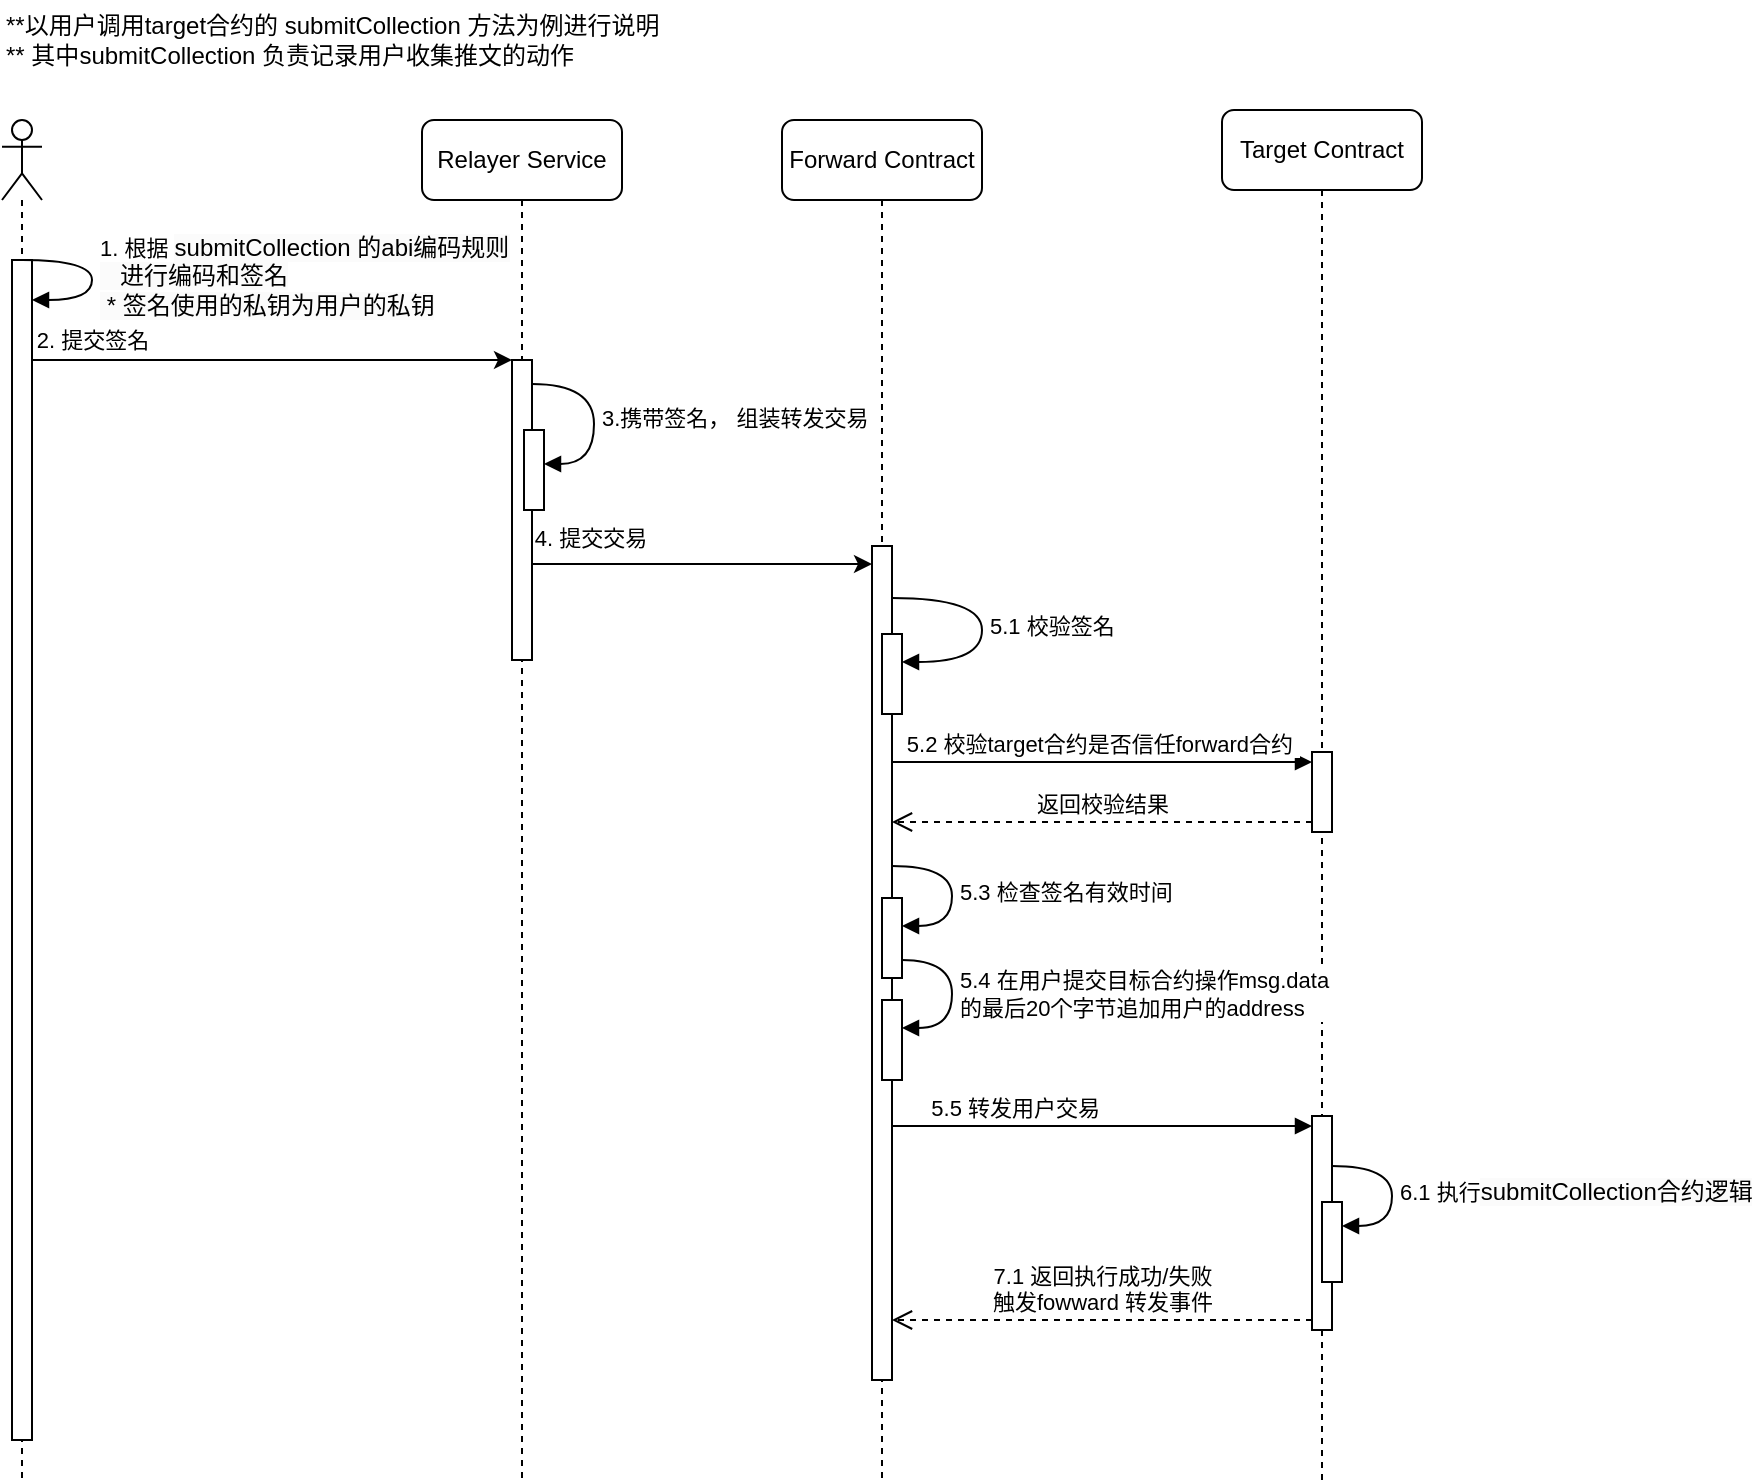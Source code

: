 <mxfile version="24.7.17">
  <diagram name="Page-1" id="yQ9fxOO5IPVubWVHuG_N">
    <mxGraphModel dx="945" dy="533" grid="1" gridSize="10" guides="1" tooltips="1" connect="1" arrows="1" fold="1" page="1" pageScale="1" pageWidth="827" pageHeight="1169" math="0" shadow="0">
      <root>
        <mxCell id="0" />
        <mxCell id="1" parent="0" />
        <mxCell id="DrifgTEAB7CmJWWqjpeK-1" value="Target Contract" style="shape=umlLifeline;perimeter=lifelinePerimeter;whiteSpace=wrap;html=1;container=1;dropTarget=0;collapsible=0;recursiveResize=0;outlineConnect=0;portConstraint=eastwest;newEdgeStyle={&quot;curved&quot;:0,&quot;rounded&quot;:0};rounded=1;" vertex="1" parent="1">
          <mxGeometry x="690" y="75" width="100" height="685" as="geometry" />
        </mxCell>
        <mxCell id="DrifgTEAB7CmJWWqjpeK-36" value="" style="html=1;points=[[0,0,0,0,5],[0,1,0,0,-5],[1,0,0,0,5],[1,1,0,0,-5]];perimeter=orthogonalPerimeter;outlineConnect=0;targetShapes=umlLifeline;portConstraint=eastwest;newEdgeStyle={&quot;curved&quot;:0,&quot;rounded&quot;:0};" vertex="1" parent="DrifgTEAB7CmJWWqjpeK-1">
          <mxGeometry x="45" y="321" width="10" height="40" as="geometry" />
        </mxCell>
        <mxCell id="DrifgTEAB7CmJWWqjpeK-47" value="" style="html=1;points=[[0,0,0,0,5],[0,1,0,0,-5],[1,0,0,0,5],[1,1,0,0,-5]];perimeter=orthogonalPerimeter;outlineConnect=0;targetShapes=umlLifeline;portConstraint=eastwest;newEdgeStyle={&quot;curved&quot;:0,&quot;rounded&quot;:0};" vertex="1" parent="DrifgTEAB7CmJWWqjpeK-1">
          <mxGeometry x="45" y="503" width="10" height="107" as="geometry" />
        </mxCell>
        <mxCell id="DrifgTEAB7CmJWWqjpeK-51" value="" style="html=1;points=[[0,0,0,0,5],[0,1,0,0,-5],[1,0,0,0,5],[1,1,0,0,-5]];perimeter=orthogonalPerimeter;outlineConnect=0;targetShapes=umlLifeline;portConstraint=eastwest;newEdgeStyle={&quot;curved&quot;:0,&quot;rounded&quot;:0};" vertex="1" parent="DrifgTEAB7CmJWWqjpeK-1">
          <mxGeometry x="50" y="546" width="10" height="40" as="geometry" />
        </mxCell>
        <mxCell id="DrifgTEAB7CmJWWqjpeK-52" value="6.1 执行&lt;span style=&quot;font-size: 12px; background-color: rgb(251, 251, 251);&quot;&gt;submitCollection合约逻辑&lt;/span&gt;" style="html=1;align=left;spacingLeft=2;endArrow=block;rounded=0;edgeStyle=orthogonalEdgeStyle;curved=1;rounded=0;" edge="1" parent="DrifgTEAB7CmJWWqjpeK-1">
          <mxGeometry relative="1" as="geometry">
            <mxPoint x="55" y="528" as="sourcePoint" />
            <Array as="points">
              <mxPoint x="85" y="558" />
            </Array>
            <mxPoint x="60" y="558" as="targetPoint" />
          </mxGeometry>
        </mxCell>
        <mxCell id="DrifgTEAB7CmJWWqjpeK-2" value="" style="shape=umlLifeline;perimeter=lifelinePerimeter;whiteSpace=wrap;html=1;container=1;dropTarget=0;collapsible=0;recursiveResize=0;outlineConnect=0;portConstraint=eastwest;newEdgeStyle={&quot;curved&quot;:0,&quot;rounded&quot;:0};participant=umlActor;" vertex="1" parent="1">
          <mxGeometry x="80" y="80" width="20" height="680" as="geometry" />
        </mxCell>
        <mxCell id="DrifgTEAB7CmJWWqjpeK-16" value="" style="html=1;points=[[0,0,0,0,5],[0,1,0,0,-5],[1,0,0,0,5],[1,1,0,0,-5]];perimeter=orthogonalPerimeter;outlineConnect=0;targetShapes=umlLifeline;portConstraint=eastwest;newEdgeStyle={&quot;curved&quot;:0,&quot;rounded&quot;:0};" vertex="1" parent="DrifgTEAB7CmJWWqjpeK-2">
          <mxGeometry x="5" y="70" width="10" height="590" as="geometry" />
        </mxCell>
        <mxCell id="DrifgTEAB7CmJWWqjpeK-17" value="&lt;span style=&quot;text-align: center;&quot;&gt;1. 根据&amp;nbsp;&lt;/span&gt;&lt;span style=&quot;font-size: 12px; background-color: rgb(251, 251, 251);&quot;&gt;submitCollection 的abi编码规则&lt;/span&gt;&lt;div&gt;&lt;span style=&quot;font-size: 12px; background-color: rgb(251, 251, 251);&quot;&gt;&amp;nbsp; &amp;nbsp;进行编码和签名&lt;/span&gt;&lt;div&gt;&lt;span style=&quot;font-size: 12px; background-color: rgb(251, 251, 251);&quot;&gt;&amp;nbsp;* 签名使用的私钥为用户的私钥&lt;/span&gt;&lt;/div&gt;&lt;/div&gt;" style="html=1;align=left;spacingLeft=2;endArrow=block;rounded=0;edgeStyle=orthogonalEdgeStyle;curved=1;rounded=0;" edge="1" target="DrifgTEAB7CmJWWqjpeK-16" parent="DrifgTEAB7CmJWWqjpeK-2" source="DrifgTEAB7CmJWWqjpeK-2">
          <mxGeometry relative="1" as="geometry">
            <mxPoint x="40" y="60" as="sourcePoint" />
            <Array as="points">
              <mxPoint x="45" y="70" />
              <mxPoint x="45" y="90" />
            </Array>
          </mxGeometry>
        </mxCell>
        <mxCell id="DrifgTEAB7CmJWWqjpeK-3" value="Relayer Service" style="shape=umlLifeline;perimeter=lifelinePerimeter;whiteSpace=wrap;html=1;container=1;dropTarget=0;collapsible=0;recursiveResize=0;outlineConnect=0;portConstraint=eastwest;newEdgeStyle={&quot;curved&quot;:0,&quot;rounded&quot;:0};rounded=1;" vertex="1" parent="1">
          <mxGeometry x="290" y="80" width="100" height="680" as="geometry" />
        </mxCell>
        <mxCell id="DrifgTEAB7CmJWWqjpeK-7" value="" style="html=1;points=[[0,0,0,0,5],[0,1,0,0,-5],[1,0,0,0,5],[1,1,0,0,-5]];perimeter=orthogonalPerimeter;outlineConnect=0;targetShapes=umlLifeline;portConstraint=eastwest;newEdgeStyle={&quot;curved&quot;:0,&quot;rounded&quot;:0};" vertex="1" parent="DrifgTEAB7CmJWWqjpeK-3">
          <mxGeometry x="45" y="120" width="10" height="150" as="geometry" />
        </mxCell>
        <mxCell id="DrifgTEAB7CmJWWqjpeK-20" value="" style="html=1;points=[[0,0,0,0,5],[0,1,0,0,-5],[1,0,0,0,5],[1,1,0,0,-5]];perimeter=orthogonalPerimeter;outlineConnect=0;targetShapes=umlLifeline;portConstraint=eastwest;newEdgeStyle={&quot;curved&quot;:0,&quot;rounded&quot;:0};" vertex="1" parent="DrifgTEAB7CmJWWqjpeK-3">
          <mxGeometry x="51" y="155" width="10" height="40" as="geometry" />
        </mxCell>
        <mxCell id="DrifgTEAB7CmJWWqjpeK-21" value="3.携带签名， 组装转发交易" style="html=1;align=left;spacingLeft=2;endArrow=block;rounded=0;edgeStyle=orthogonalEdgeStyle;curved=1;rounded=0;strokeColor=default;" edge="1" parent="DrifgTEAB7CmJWWqjpeK-3">
          <mxGeometry relative="1" as="geometry">
            <mxPoint x="55" y="132" as="sourcePoint" />
            <Array as="points">
              <mxPoint x="86" y="132" />
              <mxPoint x="86" y="172" />
            </Array>
            <mxPoint x="61" y="172" as="targetPoint" />
          </mxGeometry>
        </mxCell>
        <mxCell id="DrifgTEAB7CmJWWqjpeK-4" value="Forward Contract" style="shape=umlLifeline;perimeter=lifelinePerimeter;whiteSpace=wrap;html=1;container=1;dropTarget=0;collapsible=0;recursiveResize=0;outlineConnect=0;portConstraint=eastwest;newEdgeStyle={&quot;curved&quot;:0,&quot;rounded&quot;:0};rounded=1;" vertex="1" parent="1">
          <mxGeometry x="470" y="80" width="100" height="680" as="geometry" />
        </mxCell>
        <mxCell id="DrifgTEAB7CmJWWqjpeK-23" value="" style="html=1;points=[[0,0,0,0,5],[0,1,0,0,-5],[1,0,0,0,5],[1,1,0,0,-5]];perimeter=orthogonalPerimeter;outlineConnect=0;targetShapes=umlLifeline;portConstraint=eastwest;newEdgeStyle={&quot;curved&quot;:0,&quot;rounded&quot;:0};" vertex="1" parent="DrifgTEAB7CmJWWqjpeK-4">
          <mxGeometry x="45" y="213" width="10" height="417" as="geometry" />
        </mxCell>
        <mxCell id="DrifgTEAB7CmJWWqjpeK-25" value="" style="html=1;points=[[0,0,0,0,5],[0,1,0,0,-5],[1,0,0,0,5],[1,1,0,0,-5]];perimeter=orthogonalPerimeter;outlineConnect=0;targetShapes=umlLifeline;portConstraint=eastwest;newEdgeStyle={&quot;curved&quot;:0,&quot;rounded&quot;:0};" vertex="1" parent="DrifgTEAB7CmJWWqjpeK-4">
          <mxGeometry x="50" y="257" width="10" height="40" as="geometry" />
        </mxCell>
        <mxCell id="DrifgTEAB7CmJWWqjpeK-26" value="5.1 校验签名" style="html=1;align=left;spacingLeft=2;endArrow=block;rounded=0;edgeStyle=orthogonalEdgeStyle;curved=1;rounded=0;" edge="1" parent="DrifgTEAB7CmJWWqjpeK-4">
          <mxGeometry relative="1" as="geometry">
            <mxPoint x="55" y="239" as="sourcePoint" />
            <Array as="points">
              <mxPoint x="100" y="239" />
              <mxPoint x="100" y="271" />
            </Array>
            <mxPoint x="60" y="271" as="targetPoint" />
          </mxGeometry>
        </mxCell>
        <mxCell id="DrifgTEAB7CmJWWqjpeK-40" value="" style="html=1;points=[[0,0,0,0,5],[0,1,0,0,-5],[1,0,0,0,5],[1,1,0,0,-5]];perimeter=orthogonalPerimeter;outlineConnect=0;targetShapes=umlLifeline;portConstraint=eastwest;newEdgeStyle={&quot;curved&quot;:0,&quot;rounded&quot;:0};" vertex="1" parent="DrifgTEAB7CmJWWqjpeK-4">
          <mxGeometry x="50" y="389" width="10" height="40" as="geometry" />
        </mxCell>
        <mxCell id="DrifgTEAB7CmJWWqjpeK-41" value="5.3 检查签名有效时间" style="html=1;align=left;spacingLeft=2;endArrow=block;rounded=0;edgeStyle=orthogonalEdgeStyle;curved=1;rounded=0;" edge="1" parent="DrifgTEAB7CmJWWqjpeK-4">
          <mxGeometry relative="1" as="geometry">
            <mxPoint x="55" y="373" as="sourcePoint" />
            <Array as="points">
              <mxPoint x="85" y="403" />
            </Array>
            <mxPoint x="60" y="403" as="targetPoint" />
          </mxGeometry>
        </mxCell>
        <mxCell id="DrifgTEAB7CmJWWqjpeK-45" value="" style="html=1;points=[[0,0,0,0,5],[0,1,0,0,-5],[1,0,0,0,5],[1,1,0,0,-5]];perimeter=orthogonalPerimeter;outlineConnect=0;targetShapes=umlLifeline;portConstraint=eastwest;newEdgeStyle={&quot;curved&quot;:0,&quot;rounded&quot;:0};" vertex="1" parent="DrifgTEAB7CmJWWqjpeK-4">
          <mxGeometry x="50" y="440" width="10" height="40" as="geometry" />
        </mxCell>
        <mxCell id="DrifgTEAB7CmJWWqjpeK-46" value="5.4 在用户提交目标合约操作msg.data&lt;div&gt;的最后20个字节追加用户的address&lt;/div&gt;" style="html=1;align=left;spacingLeft=2;endArrow=block;rounded=0;edgeStyle=orthogonalEdgeStyle;curved=1;rounded=0;" edge="1" parent="DrifgTEAB7CmJWWqjpeK-4">
          <mxGeometry relative="1" as="geometry">
            <mxPoint x="60" y="420" as="sourcePoint" />
            <Array as="points">
              <mxPoint x="85" y="454" />
            </Array>
            <mxPoint x="60" y="454" as="targetPoint" />
          </mxGeometry>
        </mxCell>
        <mxCell id="DrifgTEAB7CmJWWqjpeK-11" value="**以用户调用target合约的 submitCollection 方法为例进行说明&lt;div&gt;** 其中&lt;span style=&quot;background-color: initial;&quot;&gt;submitCollection 负责记录用户收集推文的动作&lt;/span&gt;&lt;/div&gt;" style="text;html=1;align=left;verticalAlign=middle;resizable=0;points=[];autosize=1;strokeColor=none;fillColor=none;" vertex="1" parent="1">
          <mxGeometry x="80" y="20" width="350" height="40" as="geometry" />
        </mxCell>
        <mxCell id="DrifgTEAB7CmJWWqjpeK-18" style="edgeStyle=orthogonalEdgeStyle;rounded=0;orthogonalLoop=1;jettySize=auto;html=1;curved=0;" edge="1" parent="1" source="DrifgTEAB7CmJWWqjpeK-16" target="DrifgTEAB7CmJWWqjpeK-7">
          <mxGeometry relative="1" as="geometry">
            <mxPoint x="480" y="230" as="targetPoint" />
            <Array as="points">
              <mxPoint x="220" y="200" />
              <mxPoint x="220" y="200" />
            </Array>
          </mxGeometry>
        </mxCell>
        <mxCell id="DrifgTEAB7CmJWWqjpeK-19" value="2. 提交签名" style="edgeLabel;html=1;align=center;verticalAlign=middle;resizable=0;points=[];" vertex="1" connectable="0" parent="DrifgTEAB7CmJWWqjpeK-18">
          <mxGeometry x="-0.941" y="3" relative="1" as="geometry">
            <mxPoint x="23" y="-7" as="offset" />
          </mxGeometry>
        </mxCell>
        <mxCell id="DrifgTEAB7CmJWWqjpeK-22" style="edgeStyle=orthogonalEdgeStyle;rounded=0;orthogonalLoop=1;jettySize=auto;html=1;curved=0;" edge="1" parent="1">
          <mxGeometry relative="1" as="geometry">
            <mxPoint x="515" y="302" as="targetPoint" />
            <mxPoint x="345" y="302" as="sourcePoint" />
            <Array as="points">
              <mxPoint x="390" y="302" />
              <mxPoint x="390" y="302" />
            </Array>
          </mxGeometry>
        </mxCell>
        <mxCell id="DrifgTEAB7CmJWWqjpeK-24" value="4. 提交交易" style="edgeLabel;html=1;align=center;verticalAlign=middle;resizable=0;points=[];" vertex="1" connectable="0" parent="DrifgTEAB7CmJWWqjpeK-22">
          <mxGeometry x="-0.845" y="4" relative="1" as="geometry">
            <mxPoint x="16" y="-9" as="offset" />
          </mxGeometry>
        </mxCell>
        <mxCell id="DrifgTEAB7CmJWWqjpeK-37" value="&lt;span style=&quot;text-align: left;&quot;&gt;5.2 校验target合约是否信任forward合约&amp;nbsp;&lt;/span&gt;" style="html=1;verticalAlign=bottom;endArrow=block;curved=0;rounded=0;entryX=0;entryY=0;entryDx=0;entryDy=5;" edge="1" target="DrifgTEAB7CmJWWqjpeK-36" parent="1" source="DrifgTEAB7CmJWWqjpeK-23">
          <mxGeometry relative="1" as="geometry">
            <mxPoint x="600" y="440" as="sourcePoint" />
          </mxGeometry>
        </mxCell>
        <mxCell id="DrifgTEAB7CmJWWqjpeK-38" value="返回校验结果" style="html=1;verticalAlign=bottom;endArrow=open;dashed=1;endSize=8;curved=0;rounded=0;exitX=0;exitY=1;exitDx=0;exitDy=-5;" edge="1" source="DrifgTEAB7CmJWWqjpeK-36" parent="1" target="DrifgTEAB7CmJWWqjpeK-23">
          <mxGeometry relative="1" as="geometry">
            <mxPoint x="785" y="575" as="targetPoint" />
          </mxGeometry>
        </mxCell>
        <mxCell id="DrifgTEAB7CmJWWqjpeK-48" value="5.5 转发用户交易" style="html=1;verticalAlign=bottom;endArrow=block;curved=0;rounded=0;entryX=0;entryY=0;entryDx=0;entryDy=5;align=right;" edge="1" target="DrifgTEAB7CmJWWqjpeK-47" parent="1" source="DrifgTEAB7CmJWWqjpeK-23">
          <mxGeometry relative="1" as="geometry">
            <mxPoint x="785" y="685" as="sourcePoint" />
          </mxGeometry>
        </mxCell>
        <mxCell id="DrifgTEAB7CmJWWqjpeK-49" value="7.1 返回执行成功/失败&lt;div&gt;触发fowward 转发事件&lt;/div&gt;" style="html=1;verticalAlign=bottom;endArrow=open;dashed=1;endSize=8;curved=0;rounded=0;exitX=0;exitY=1;exitDx=0;exitDy=-5;" edge="1" source="DrifgTEAB7CmJWWqjpeK-47" parent="1" target="DrifgTEAB7CmJWWqjpeK-23">
          <mxGeometry relative="1" as="geometry">
            <mxPoint x="760" y="810" as="targetPoint" />
          </mxGeometry>
        </mxCell>
      </root>
    </mxGraphModel>
  </diagram>
</mxfile>
